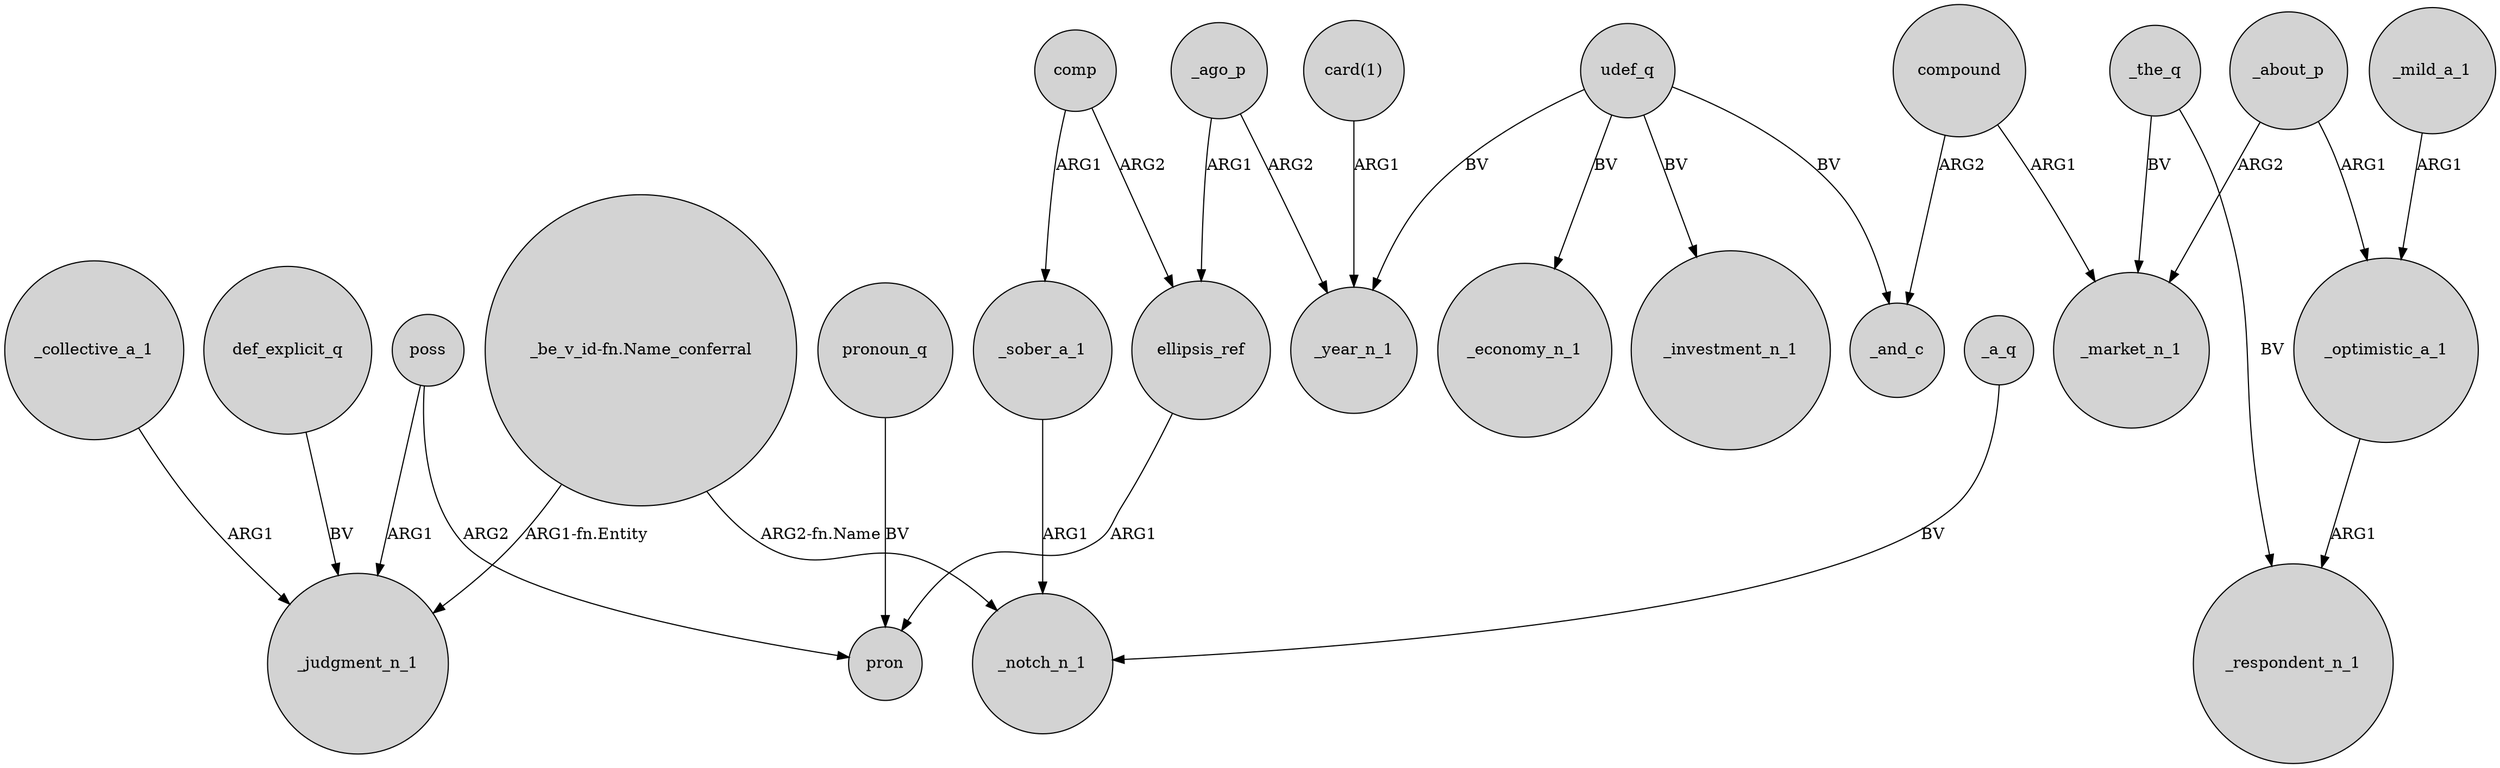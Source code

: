 digraph {
	node [shape=circle style=filled]
	def_explicit_q -> _judgment_n_1 [label=BV]
	"card(1)" -> _year_n_1 [label=ARG1]
	_ago_p -> ellipsis_ref [label=ARG1]
	comp -> ellipsis_ref [label=ARG2]
	udef_q -> _and_c [label=BV]
	_collective_a_1 -> _judgment_n_1 [label=ARG1]
	compound -> _and_c [label=ARG2]
	_the_q -> _market_n_1 [label=BV]
	ellipsis_ref -> pron [label=ARG1]
	comp -> _sober_a_1 [label=ARG1]
	pronoun_q -> pron [label=BV]
	poss -> pron [label=ARG2]
	udef_q -> _economy_n_1 [label=BV]
	_about_p -> _market_n_1 [label=ARG2]
	"_be_v_id-fn.Name_conferral" -> _judgment_n_1 [label="ARG1-fn.Entity"]
	_a_q -> _notch_n_1 [label=BV]
	_about_p -> _optimistic_a_1 [label=ARG1]
	poss -> _judgment_n_1 [label=ARG1]
	udef_q -> _investment_n_1 [label=BV]
	"_be_v_id-fn.Name_conferral" -> _notch_n_1 [label="ARG2-fn.Name"]
	_ago_p -> _year_n_1 [label=ARG2]
	_mild_a_1 -> _optimistic_a_1 [label=ARG1]
	udef_q -> _year_n_1 [label=BV]
	_sober_a_1 -> _notch_n_1 [label=ARG1]
	_optimistic_a_1 -> _respondent_n_1 [label=ARG1]
	_the_q -> _respondent_n_1 [label=BV]
	compound -> _market_n_1 [label=ARG1]
}
